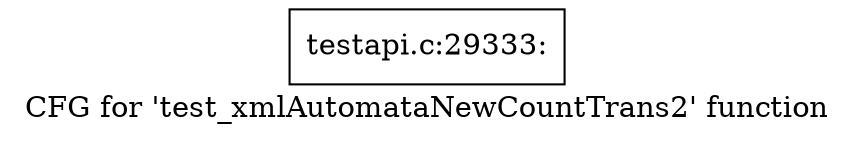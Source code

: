 digraph "CFG for 'test_xmlAutomataNewCountTrans2' function" {
	label="CFG for 'test_xmlAutomataNewCountTrans2' function";

	Node0x5093e50 [shape=record,label="{testapi.c:29333:}"];
}
